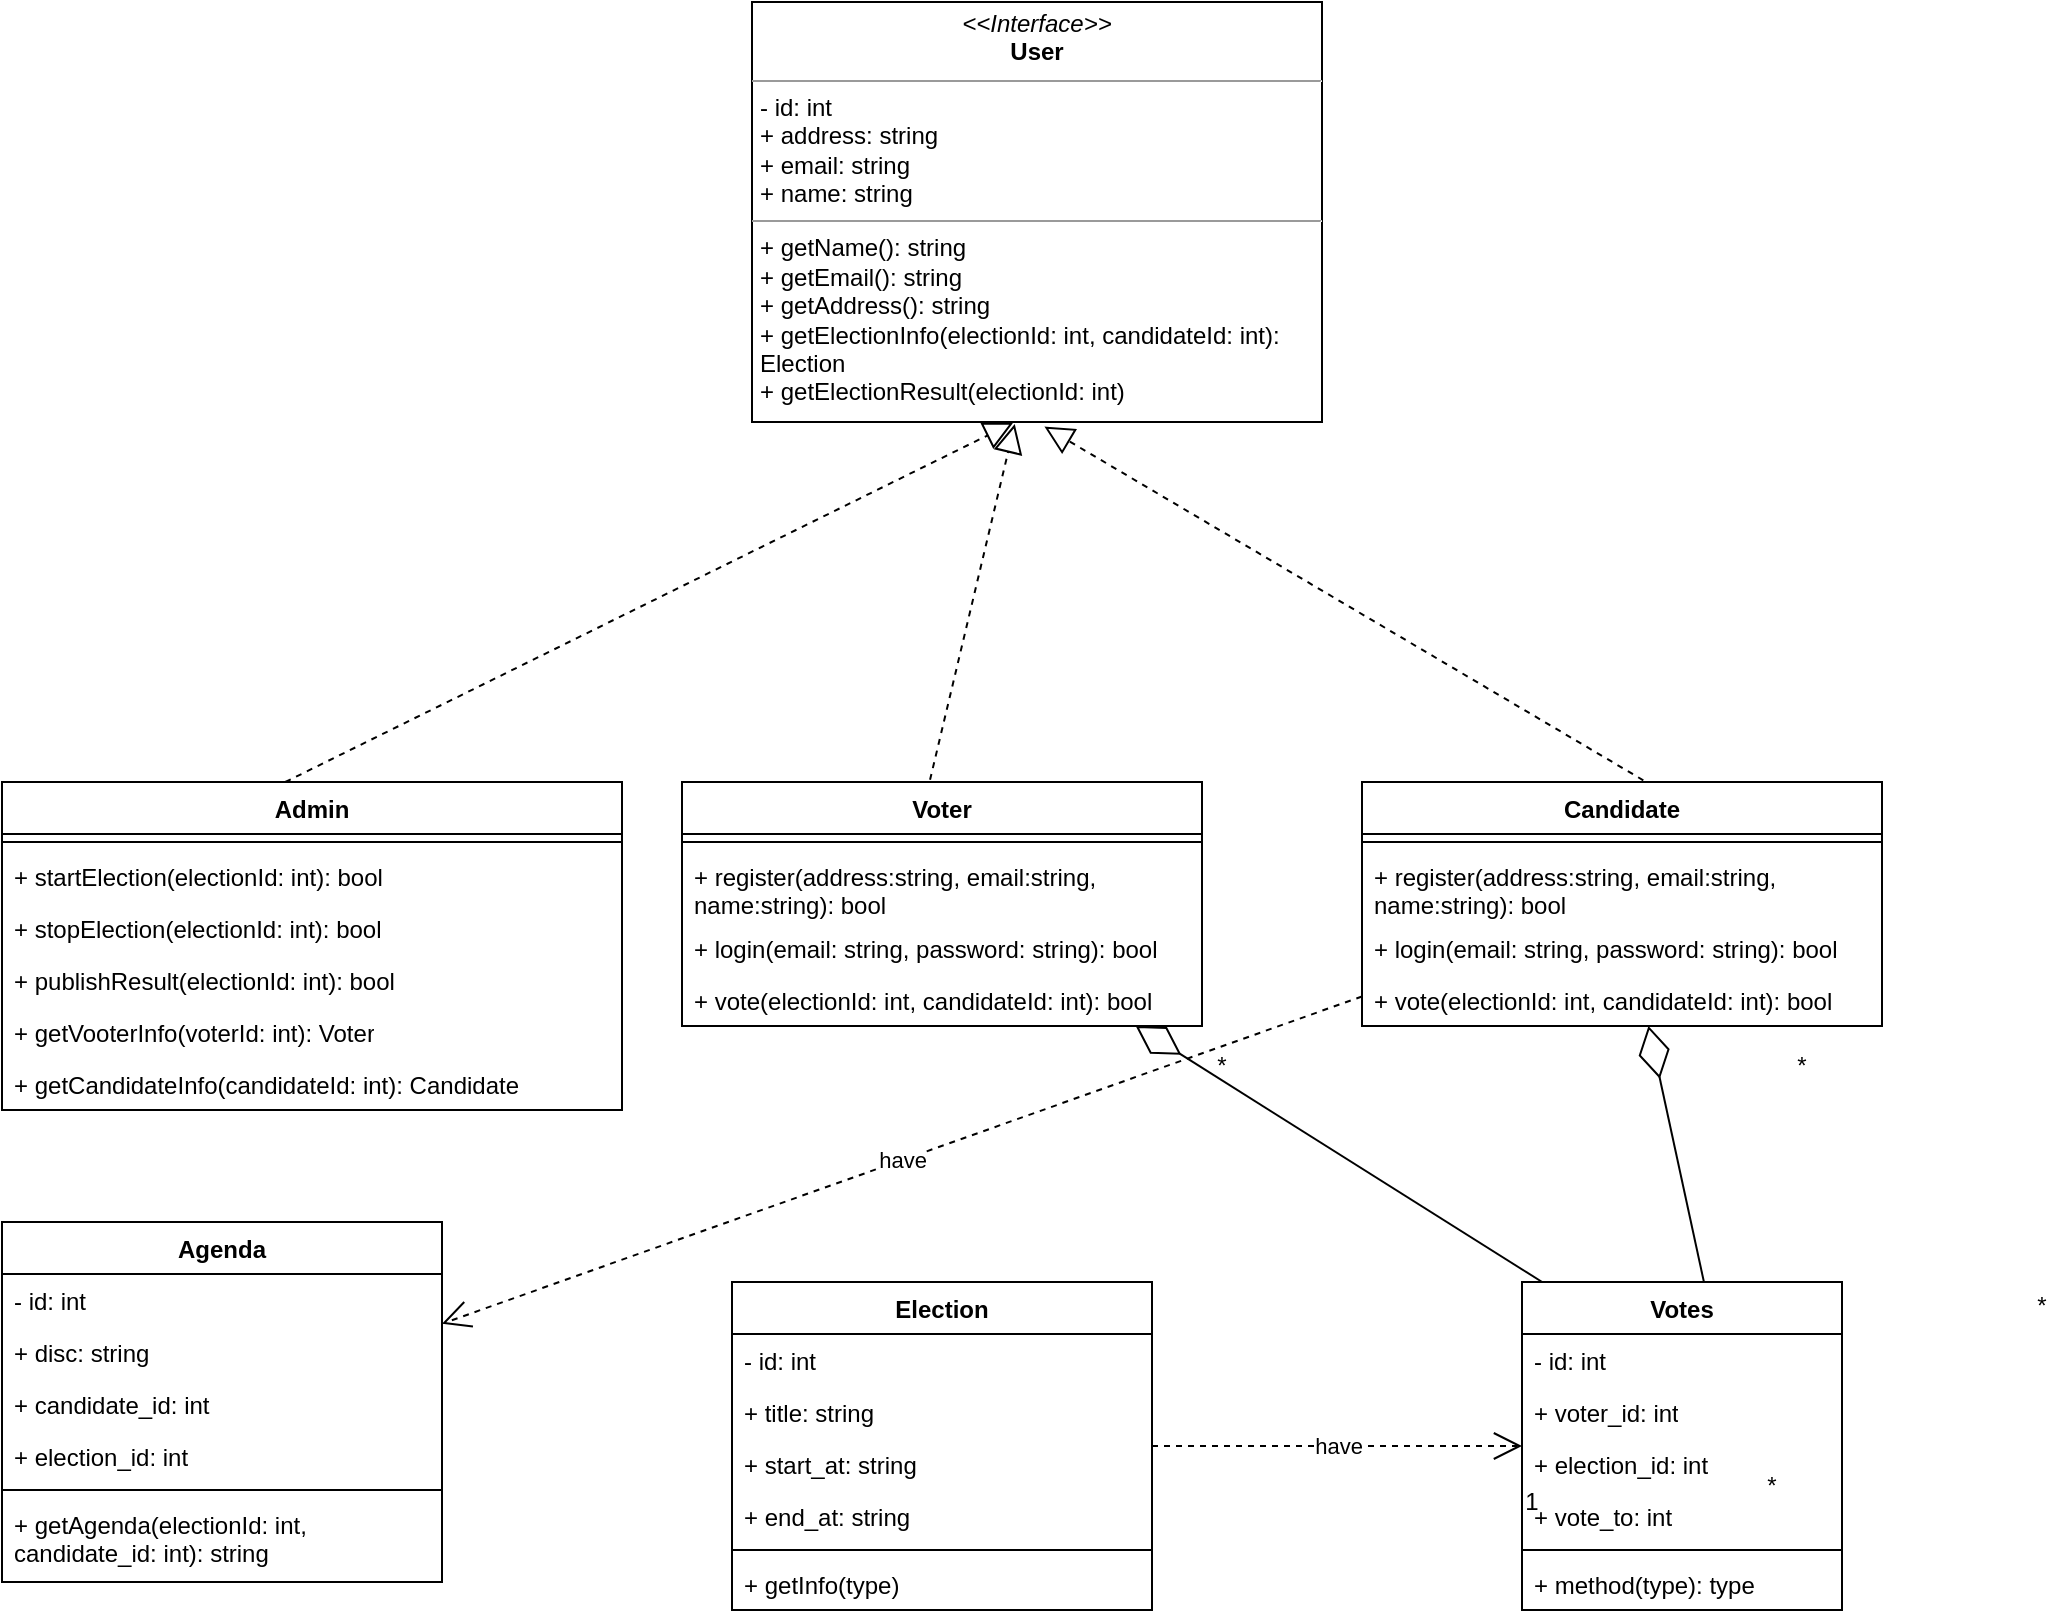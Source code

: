 <mxfile version="21.0.6" type="google"><diagram name="Page-1" id="52gBdgf18vYkpbrAYdEx"><mxGraphModel grid="1" page="1" gridSize="10" guides="1" tooltips="1" connect="1" arrows="1" fold="1" pageScale="1" pageWidth="850" pageHeight="1100" math="0" shadow="0"><root><mxCell id="0"/><mxCell id="1" parent="0"/><mxCell id="yXXBC3MB4iRtvNqVZ5Zd-7" value="Admin" style="swimlane;fontStyle=1;align=center;verticalAlign=top;childLayout=stackLayout;horizontal=1;startSize=26;horizontalStack=0;resizeParent=1;resizeParentMax=0;resizeLast=0;collapsible=1;marginBottom=0;whiteSpace=wrap;html=1;" vertex="1" parent="1"><mxGeometry y="370" width="310" height="164" as="geometry"/></mxCell><mxCell id="yXXBC3MB4iRtvNqVZ5Zd-9" value="" style="line;strokeWidth=1;fillColor=none;align=left;verticalAlign=middle;spacingTop=-1;spacingLeft=3;spacingRight=3;rotatable=0;labelPosition=right;points=[];portConstraint=eastwest;strokeColor=inherit;" vertex="1" parent="yXXBC3MB4iRtvNqVZ5Zd-7"><mxGeometry y="26" width="310" height="8" as="geometry"/></mxCell><mxCell id="yXXBC3MB4iRtvNqVZ5Zd-18" value="+ startElection(electionId: int): bool" style="text;strokeColor=none;fillColor=none;align=left;verticalAlign=top;spacingLeft=4;spacingRight=4;overflow=hidden;rotatable=0;points=[[0,0.5],[1,0.5]];portConstraint=eastwest;whiteSpace=wrap;html=1;" vertex="1" parent="yXXBC3MB4iRtvNqVZ5Zd-7"><mxGeometry y="34" width="310" height="26" as="geometry"/></mxCell><mxCell id="yXXBC3MB4iRtvNqVZ5Zd-19" value="+ stopElection(electionId: int): bool" style="text;strokeColor=none;fillColor=none;align=left;verticalAlign=top;spacingLeft=4;spacingRight=4;overflow=hidden;rotatable=0;points=[[0,0.5],[1,0.5]];portConstraint=eastwest;whiteSpace=wrap;html=1;" vertex="1" parent="yXXBC3MB4iRtvNqVZ5Zd-7"><mxGeometry y="60" width="310" height="26" as="geometry"/></mxCell><mxCell id="yXXBC3MB4iRtvNqVZ5Zd-68" value="+ publishResult(electionId: int): bool" style="text;strokeColor=none;fillColor=none;align=left;verticalAlign=top;spacingLeft=4;spacingRight=4;overflow=hidden;rotatable=0;points=[[0,0.5],[1,0.5]];portConstraint=eastwest;whiteSpace=wrap;html=1;" vertex="1" parent="yXXBC3MB4iRtvNqVZ5Zd-7"><mxGeometry y="86" width="310" height="26" as="geometry"/></mxCell><mxCell id="yXXBC3MB4iRtvNqVZ5Zd-69" value="+ getVooterInfo(voterId: int): Voter" style="text;strokeColor=none;fillColor=none;align=left;verticalAlign=top;spacingLeft=4;spacingRight=4;overflow=hidden;rotatable=0;points=[[0,0.5],[1,0.5]];portConstraint=eastwest;whiteSpace=wrap;html=1;" vertex="1" parent="yXXBC3MB4iRtvNqVZ5Zd-7"><mxGeometry y="112" width="310" height="26" as="geometry"/></mxCell><mxCell id="yXXBC3MB4iRtvNqVZ5Zd-70" value="+ getCandidateInfo(candidateId: int): Candidate" style="text;strokeColor=none;fillColor=none;align=left;verticalAlign=top;spacingLeft=4;spacingRight=4;overflow=hidden;rotatable=0;points=[[0,0.5],[1,0.5]];portConstraint=eastwest;whiteSpace=wrap;html=1;" vertex="1" parent="yXXBC3MB4iRtvNqVZ5Zd-7"><mxGeometry y="138" width="310" height="26" as="geometry"/></mxCell><mxCell id="yXXBC3MB4iRtvNqVZ5Zd-13" value="&lt;p style=&quot;margin:0px;margin-top:4px;text-align:center;&quot;&gt;&lt;i&gt;&amp;lt;&amp;lt;Interface&amp;gt;&amp;gt;&lt;/i&gt;&lt;br&gt;&lt;b&gt;User&lt;/b&gt;&lt;/p&gt;&lt;hr size=&quot;1&quot;&gt;&lt;p style=&quot;margin:0px;margin-left:4px;&quot;&gt;- id: int&lt;br&gt;+ address: string&lt;/p&gt;&lt;p style=&quot;margin:0px;margin-left:4px;&quot;&gt;+ email: string&lt;/p&gt;&lt;p style=&quot;margin:0px;margin-left:4px;&quot;&gt;+ name: string&lt;/p&gt;&lt;hr size=&quot;1&quot;&gt;&lt;p style=&quot;margin:0px;margin-left:4px;&quot;&gt;+ getName(): string&lt;br&gt;+ getEmail(): string&lt;/p&gt;&lt;p style=&quot;margin:0px;margin-left:4px;&quot;&gt;+ getAddress(): string&lt;/p&gt;&lt;p style=&quot;margin:0px;margin-left:4px;&quot;&gt;+ getElectionInfo(electionId: int, candidateId: int): Election&lt;/p&gt;&lt;p style=&quot;margin:0px;margin-left:4px;&quot;&gt;+ getElectionResult(electionId: int)&lt;/p&gt;" style="verticalAlign=top;align=left;overflow=fill;fontSize=12;fontFamily=Helvetica;html=1;whiteSpace=wrap;" vertex="1" parent="1"><mxGeometry x="375" y="-20" width="285" height="210" as="geometry"/></mxCell><mxCell id="yXXBC3MB4iRtvNqVZ5Zd-16" value="" style="endArrow=block;dashed=1;endFill=0;endSize=12;html=1;rounded=0;entryX=0.458;entryY=1.002;entryDx=0;entryDy=0;entryPerimeter=0;exitX=0.457;exitY=0;exitDx=0;exitDy=0;exitPerimeter=0;" edge="1" parent="1" source="yXXBC3MB4iRtvNqVZ5Zd-7" target="yXXBC3MB4iRtvNqVZ5Zd-13"><mxGeometry width="160" relative="1" as="geometry"><mxPoint x="280" y="350" as="sourcePoint"/><mxPoint x="440" y="350" as="targetPoint"/></mxGeometry></mxCell><mxCell id="yXXBC3MB4iRtvNqVZ5Zd-20" value="Voter" style="swimlane;fontStyle=1;align=center;verticalAlign=top;childLayout=stackLayout;horizontal=1;startSize=26;horizontalStack=0;resizeParent=1;resizeParentMax=0;resizeLast=0;collapsible=1;marginBottom=0;whiteSpace=wrap;html=1;" vertex="1" parent="1"><mxGeometry x="340" y="370" width="260" height="122" as="geometry"/></mxCell><mxCell id="yXXBC3MB4iRtvNqVZ5Zd-21" value="" style="line;strokeWidth=1;fillColor=none;align=left;verticalAlign=middle;spacingTop=-1;spacingLeft=3;spacingRight=3;rotatable=0;labelPosition=right;points=[];portConstraint=eastwest;strokeColor=inherit;" vertex="1" parent="yXXBC3MB4iRtvNqVZ5Zd-20"><mxGeometry y="26" width="260" height="8" as="geometry"/></mxCell><mxCell id="yXXBC3MB4iRtvNqVZ5Zd-22" value="+ register(address:string, email:string, name:string): bool" style="text;strokeColor=none;fillColor=none;align=left;verticalAlign=top;spacingLeft=4;spacingRight=4;overflow=hidden;rotatable=0;points=[[0,0.5],[1,0.5]];portConstraint=eastwest;whiteSpace=wrap;html=1;" vertex="1" parent="yXXBC3MB4iRtvNqVZ5Zd-20"><mxGeometry y="34" width="260" height="36" as="geometry"/></mxCell><mxCell id="yXXBC3MB4iRtvNqVZ5Zd-23" value="+ login(email: string, password: string): bool" style="text;strokeColor=none;fillColor=none;align=left;verticalAlign=top;spacingLeft=4;spacingRight=4;overflow=hidden;rotatable=0;points=[[0,0.5],[1,0.5]];portConstraint=eastwest;whiteSpace=wrap;html=1;" vertex="1" parent="yXXBC3MB4iRtvNqVZ5Zd-20"><mxGeometry y="70" width="260" height="26" as="geometry"/></mxCell><mxCell id="yXXBC3MB4iRtvNqVZ5Zd-71" value="+ vote(electionId: int, candidateId: int): bool" style="text;strokeColor=none;fillColor=none;align=left;verticalAlign=top;spacingLeft=4;spacingRight=4;overflow=hidden;rotatable=0;points=[[0,0.5],[1,0.5]];portConstraint=eastwest;whiteSpace=wrap;html=1;" vertex="1" parent="yXXBC3MB4iRtvNqVZ5Zd-20"><mxGeometry y="96" width="260" height="26" as="geometry"/></mxCell><mxCell id="yXXBC3MB4iRtvNqVZ5Zd-25" value="" style="endArrow=block;dashed=1;endFill=0;endSize=12;html=1;rounded=0;exitX=0.477;exitY=-0.009;exitDx=0;exitDy=0;exitPerimeter=0;entryX=0.461;entryY=1.005;entryDx=0;entryDy=0;entryPerimeter=0;" edge="1" parent="1" source="yXXBC3MB4iRtvNqVZ5Zd-20" target="yXXBC3MB4iRtvNqVZ5Zd-13"><mxGeometry width="160" relative="1" as="geometry"><mxPoint x="310" y="270" as="sourcePoint"/><mxPoint x="470" y="270" as="targetPoint"/></mxGeometry></mxCell><mxCell id="yXXBC3MB4iRtvNqVZ5Zd-26" value="Candidate" style="swimlane;fontStyle=1;align=center;verticalAlign=top;childLayout=stackLayout;horizontal=1;startSize=26;horizontalStack=0;resizeParent=1;resizeParentMax=0;resizeLast=0;collapsible=1;marginBottom=0;whiteSpace=wrap;html=1;" vertex="1" parent="1"><mxGeometry x="680" y="370" width="260" height="122" as="geometry"/></mxCell><mxCell id="yXXBC3MB4iRtvNqVZ5Zd-27" value="" style="line;strokeWidth=1;fillColor=none;align=left;verticalAlign=middle;spacingTop=-1;spacingLeft=3;spacingRight=3;rotatable=0;labelPosition=right;points=[];portConstraint=eastwest;strokeColor=inherit;" vertex="1" parent="yXXBC3MB4iRtvNqVZ5Zd-26"><mxGeometry y="26" width="260" height="8" as="geometry"/></mxCell><mxCell id="yXXBC3MB4iRtvNqVZ5Zd-28" value="+ register(address:string, email:string, name:string): bool" style="text;strokeColor=none;fillColor=none;align=left;verticalAlign=top;spacingLeft=4;spacingRight=4;overflow=hidden;rotatable=0;points=[[0,0.5],[1,0.5]];portConstraint=eastwest;whiteSpace=wrap;html=1;" vertex="1" parent="yXXBC3MB4iRtvNqVZ5Zd-26"><mxGeometry y="34" width="260" height="36" as="geometry"/></mxCell><mxCell id="yXXBC3MB4iRtvNqVZ5Zd-29" value="+ login(email: string, password: string): bool" style="text;strokeColor=none;fillColor=none;align=left;verticalAlign=top;spacingLeft=4;spacingRight=4;overflow=hidden;rotatable=0;points=[[0,0.5],[1,0.5]];portConstraint=eastwest;whiteSpace=wrap;html=1;" vertex="1" parent="yXXBC3MB4iRtvNqVZ5Zd-26"><mxGeometry y="70" width="260" height="26" as="geometry"/></mxCell><mxCell id="yXXBC3MB4iRtvNqVZ5Zd-30" value="+ vote(electionId: int, candidateId: int): bool" style="text;strokeColor=none;fillColor=none;align=left;verticalAlign=top;spacingLeft=4;spacingRight=4;overflow=hidden;rotatable=0;points=[[0,0.5],[1,0.5]];portConstraint=eastwest;whiteSpace=wrap;html=1;" vertex="1" parent="yXXBC3MB4iRtvNqVZ5Zd-26"><mxGeometry y="96" width="260" height="26" as="geometry"/></mxCell><mxCell id="yXXBC3MB4iRtvNqVZ5Zd-31" value="" style="endArrow=block;dashed=1;endFill=0;endSize=12;html=1;rounded=0;exitX=0.541;exitY=-0.007;exitDx=0;exitDy=0;exitPerimeter=0;entryX=0.513;entryY=1.011;entryDx=0;entryDy=0;entryPerimeter=0;" edge="1" parent="1" source="yXXBC3MB4iRtvNqVZ5Zd-26" target="yXXBC3MB4iRtvNqVZ5Zd-13"><mxGeometry width="160" relative="1" as="geometry"><mxPoint x="360" y="250" as="sourcePoint"/><mxPoint x="340" y="210" as="targetPoint"/></mxGeometry></mxCell><mxCell id="yXXBC3MB4iRtvNqVZ5Zd-32" value="Agenda" style="swimlane;fontStyle=1;align=center;verticalAlign=top;childLayout=stackLayout;horizontal=1;startSize=26;horizontalStack=0;resizeParent=1;resizeParentMax=0;resizeLast=0;collapsible=1;marginBottom=0;whiteSpace=wrap;html=1;" vertex="1" parent="1"><mxGeometry y="590" width="220" height="180" as="geometry"/></mxCell><mxCell id="yXXBC3MB4iRtvNqVZ5Zd-36" value="- id: int" style="text;strokeColor=none;fillColor=none;align=left;verticalAlign=top;spacingLeft=4;spacingRight=4;overflow=hidden;rotatable=0;points=[[0,0.5],[1,0.5]];portConstraint=eastwest;whiteSpace=wrap;html=1;" vertex="1" parent="yXXBC3MB4iRtvNqVZ5Zd-32"><mxGeometry y="26" width="220" height="26" as="geometry"/></mxCell><mxCell id="yXXBC3MB4iRtvNqVZ5Zd-37" value="+ disc: string" style="text;strokeColor=none;fillColor=none;align=left;verticalAlign=top;spacingLeft=4;spacingRight=4;overflow=hidden;rotatable=0;points=[[0,0.5],[1,0.5]];portConstraint=eastwest;whiteSpace=wrap;html=1;" vertex="1" parent="yXXBC3MB4iRtvNqVZ5Zd-32"><mxGeometry y="52" width="220" height="26" as="geometry"/></mxCell><mxCell id="yXXBC3MB4iRtvNqVZ5Zd-33" value="+ candidate_id: int" style="text;strokeColor=none;fillColor=none;align=left;verticalAlign=top;spacingLeft=4;spacingRight=4;overflow=hidden;rotatable=0;points=[[0,0.5],[1,0.5]];portConstraint=eastwest;whiteSpace=wrap;html=1;" vertex="1" parent="yXXBC3MB4iRtvNqVZ5Zd-32"><mxGeometry y="78" width="220" height="26" as="geometry"/></mxCell><mxCell id="yXXBC3MB4iRtvNqVZ5Zd-38" value="+ election_id: int" style="text;strokeColor=none;fillColor=none;align=left;verticalAlign=top;spacingLeft=4;spacingRight=4;overflow=hidden;rotatable=0;points=[[0,0.5],[1,0.5]];portConstraint=eastwest;whiteSpace=wrap;html=1;" vertex="1" parent="yXXBC3MB4iRtvNqVZ5Zd-32"><mxGeometry y="104" width="220" height="26" as="geometry"/></mxCell><mxCell id="yXXBC3MB4iRtvNqVZ5Zd-34" value="" style="line;strokeWidth=1;fillColor=none;align=left;verticalAlign=middle;spacingTop=-1;spacingLeft=3;spacingRight=3;rotatable=0;labelPosition=right;points=[];portConstraint=eastwest;strokeColor=inherit;" vertex="1" parent="yXXBC3MB4iRtvNqVZ5Zd-32"><mxGeometry y="130" width="220" height="8" as="geometry"/></mxCell><mxCell id="yXXBC3MB4iRtvNqVZ5Zd-35" value="+ getAgenda(electionId: int, candidate_id: int): string" style="text;strokeColor=none;fillColor=none;align=left;verticalAlign=top;spacingLeft=4;spacingRight=4;overflow=hidden;rotatable=0;points=[[0,0.5],[1,0.5]];portConstraint=eastwest;whiteSpace=wrap;html=1;" vertex="1" parent="yXXBC3MB4iRtvNqVZ5Zd-32"><mxGeometry y="138" width="220" height="42" as="geometry"/></mxCell><mxCell id="yXXBC3MB4iRtvNqVZ5Zd-39" value="Election" style="swimlane;fontStyle=1;align=center;verticalAlign=top;childLayout=stackLayout;horizontal=1;startSize=26;horizontalStack=0;resizeParent=1;resizeParentMax=0;resizeLast=0;collapsible=1;marginBottom=0;whiteSpace=wrap;html=1;" vertex="1" parent="1"><mxGeometry x="365" y="620" width="210" height="164" as="geometry"/></mxCell><mxCell id="yXXBC3MB4iRtvNqVZ5Zd-40" value="- id: int" style="text;strokeColor=none;fillColor=none;align=left;verticalAlign=top;spacingLeft=4;spacingRight=4;overflow=hidden;rotatable=0;points=[[0,0.5],[1,0.5]];portConstraint=eastwest;whiteSpace=wrap;html=1;" vertex="1" parent="yXXBC3MB4iRtvNqVZ5Zd-39"><mxGeometry y="26" width="210" height="26" as="geometry"/></mxCell><mxCell id="yXXBC3MB4iRtvNqVZ5Zd-43" value="+ title: string" style="text;strokeColor=none;fillColor=none;align=left;verticalAlign=top;spacingLeft=4;spacingRight=4;overflow=hidden;rotatable=0;points=[[0,0.5],[1,0.5]];portConstraint=eastwest;whiteSpace=wrap;html=1;" vertex="1" parent="yXXBC3MB4iRtvNqVZ5Zd-39"><mxGeometry y="52" width="210" height="26" as="geometry"/></mxCell><mxCell id="yXXBC3MB4iRtvNqVZ5Zd-46" value="+ start_at: string" style="text;strokeColor=none;fillColor=none;align=left;verticalAlign=top;spacingLeft=4;spacingRight=4;overflow=hidden;rotatable=0;points=[[0,0.5],[1,0.5]];portConstraint=eastwest;whiteSpace=wrap;html=1;" vertex="1" parent="yXXBC3MB4iRtvNqVZ5Zd-39"><mxGeometry y="78" width="210" height="26" as="geometry"/></mxCell><mxCell id="yXXBC3MB4iRtvNqVZ5Zd-45" value="+ end_at: string" style="text;strokeColor=none;fillColor=none;align=left;verticalAlign=top;spacingLeft=4;spacingRight=4;overflow=hidden;rotatable=0;points=[[0,0.5],[1,0.5]];portConstraint=eastwest;whiteSpace=wrap;html=1;" vertex="1" parent="yXXBC3MB4iRtvNqVZ5Zd-39"><mxGeometry y="104" width="210" height="26" as="geometry"/></mxCell><mxCell id="yXXBC3MB4iRtvNqVZ5Zd-41" value="" style="line;strokeWidth=1;fillColor=none;align=left;verticalAlign=middle;spacingTop=-1;spacingLeft=3;spacingRight=3;rotatable=0;labelPosition=right;points=[];portConstraint=eastwest;strokeColor=inherit;" vertex="1" parent="yXXBC3MB4iRtvNqVZ5Zd-39"><mxGeometry y="130" width="210" height="8" as="geometry"/></mxCell><mxCell id="yXXBC3MB4iRtvNqVZ5Zd-42" value="+ getInfo(type)" style="text;strokeColor=none;fillColor=none;align=left;verticalAlign=top;spacingLeft=4;spacingRight=4;overflow=hidden;rotatable=0;points=[[0,0.5],[1,0.5]];portConstraint=eastwest;whiteSpace=wrap;html=1;" vertex="1" parent="yXXBC3MB4iRtvNqVZ5Zd-39"><mxGeometry y="138" width="210" height="26" as="geometry"/></mxCell><mxCell id="yXXBC3MB4iRtvNqVZ5Zd-54" value="have" style="endArrow=open;endSize=12;dashed=1;html=1;rounded=0;" edge="1" parent="1" source="yXXBC3MB4iRtvNqVZ5Zd-26" target="yXXBC3MB4iRtvNqVZ5Zd-32"><mxGeometry width="160" relative="1" as="geometry"><mxPoint x="910" y="330" as="sourcePoint"/><mxPoint x="1070" y="330" as="targetPoint"/></mxGeometry></mxCell><mxCell id="yXXBC3MB4iRtvNqVZ5Zd-81" value="" style="group" connectable="0" vertex="1" parent="1"><mxGeometry x="600" y="504" width="320" height="280" as="geometry"/></mxCell><mxCell id="yXXBC3MB4iRtvNqVZ5Zd-75" value="*" style="text;html=1;strokeColor=none;fillColor=none;align=center;verticalAlign=middle;whiteSpace=wrap;rounded=0;" vertex="1" parent="yXXBC3MB4iRtvNqVZ5Zd-81"><mxGeometry width="20" height="16" as="geometry"/></mxCell><mxCell id="yXXBC3MB4iRtvNqVZ5Zd-77" value="*" style="text;html=1;strokeColor=none;fillColor=none;align=center;verticalAlign=middle;whiteSpace=wrap;rounded=0;" vertex="1" parent="yXXBC3MB4iRtvNqVZ5Zd-81"><mxGeometry x="290" y="136" width="20" height="10" as="geometry"/></mxCell><mxCell id="yXXBC3MB4iRtvNqVZ5Zd-47" value="Votes" style="swimlane;fontStyle=1;align=center;verticalAlign=top;childLayout=stackLayout;horizontal=1;startSize=26;horizontalStack=0;resizeParent=1;resizeParentMax=0;resizeLast=0;collapsible=1;marginBottom=0;whiteSpace=wrap;html=1;" vertex="1" parent="yXXBC3MB4iRtvNqVZ5Zd-81"><mxGeometry x="160" y="116" width="160" height="164" as="geometry"/></mxCell><mxCell id="yXXBC3MB4iRtvNqVZ5Zd-48" value="- id: int" style="text;strokeColor=none;fillColor=none;align=left;verticalAlign=top;spacingLeft=4;spacingRight=4;overflow=hidden;rotatable=0;points=[[0,0.5],[1,0.5]];portConstraint=eastwest;whiteSpace=wrap;html=1;" vertex="1" parent="yXXBC3MB4iRtvNqVZ5Zd-47"><mxGeometry y="26" width="160" height="26" as="geometry"/></mxCell><mxCell id="yXXBC3MB4iRtvNqVZ5Zd-53" value="+ voter_id: int" style="text;strokeColor=none;fillColor=none;align=left;verticalAlign=top;spacingLeft=4;spacingRight=4;overflow=hidden;rotatable=0;points=[[0,0.5],[1,0.5]];portConstraint=eastwest;whiteSpace=wrap;html=1;" vertex="1" parent="yXXBC3MB4iRtvNqVZ5Zd-47"><mxGeometry y="52" width="160" height="26" as="geometry"/></mxCell><mxCell id="yXXBC3MB4iRtvNqVZ5Zd-51" value="+ election_id: int" style="text;strokeColor=none;fillColor=none;align=left;verticalAlign=top;spacingLeft=4;spacingRight=4;overflow=hidden;rotatable=0;points=[[0,0.5],[1,0.5]];portConstraint=eastwest;whiteSpace=wrap;html=1;" vertex="1" parent="yXXBC3MB4iRtvNqVZ5Zd-47"><mxGeometry y="78" width="160" height="26" as="geometry"/></mxCell><mxCell id="yXXBC3MB4iRtvNqVZ5Zd-52" value="+ vote_to: int" style="text;strokeColor=none;fillColor=none;align=left;verticalAlign=top;spacingLeft=4;spacingRight=4;overflow=hidden;rotatable=0;points=[[0,0.5],[1,0.5]];portConstraint=eastwest;whiteSpace=wrap;html=1;" vertex="1" parent="yXXBC3MB4iRtvNqVZ5Zd-47"><mxGeometry y="104" width="160" height="26" as="geometry"/></mxCell><mxCell id="yXXBC3MB4iRtvNqVZ5Zd-49" value="" style="line;strokeWidth=1;fillColor=none;align=left;verticalAlign=middle;spacingTop=-1;spacingLeft=3;spacingRight=3;rotatable=0;labelPosition=right;points=[];portConstraint=eastwest;strokeColor=inherit;" vertex="1" parent="yXXBC3MB4iRtvNqVZ5Zd-47"><mxGeometry y="130" width="160" height="8" as="geometry"/></mxCell><mxCell id="yXXBC3MB4iRtvNqVZ5Zd-50" value="+ method(type): type" style="text;strokeColor=none;fillColor=none;align=left;verticalAlign=top;spacingLeft=4;spacingRight=4;overflow=hidden;rotatable=0;points=[[0,0.5],[1,0.5]];portConstraint=eastwest;whiteSpace=wrap;html=1;" vertex="1" parent="yXXBC3MB4iRtvNqVZ5Zd-47"><mxGeometry y="138" width="160" height="26" as="geometry"/></mxCell><mxCell id="yXXBC3MB4iRtvNqVZ5Zd-82" value="" style="group" connectable="0" vertex="1" parent="1"><mxGeometry x="890" y="504" width="140" height="136" as="geometry"/></mxCell><mxCell id="yXXBC3MB4iRtvNqVZ5Zd-78" value="*" style="text;html=1;strokeColor=none;fillColor=none;align=center;verticalAlign=middle;whiteSpace=wrap;rounded=0;" vertex="1" parent="yXXBC3MB4iRtvNqVZ5Zd-82"><mxGeometry width="20" height="16" as="geometry"/></mxCell><mxCell id="yXXBC3MB4iRtvNqVZ5Zd-79" value="*" style="text;html=1;strokeColor=none;fillColor=none;align=center;verticalAlign=middle;whiteSpace=wrap;rounded=0;" vertex="1" parent="yXXBC3MB4iRtvNqVZ5Zd-82"><mxGeometry x="120" y="120" width="20" height="16" as="geometry"/></mxCell><mxCell id="yXXBC3MB4iRtvNqVZ5Zd-83" value="" style="group" connectable="0" vertex="1" parent="1"><mxGeometry x="750" y="712" width="150" height="28" as="geometry"/></mxCell><mxCell id="yXXBC3MB4iRtvNqVZ5Zd-64" value="*" style="text;html=1;strokeColor=none;fillColor=none;align=center;verticalAlign=middle;whiteSpace=wrap;rounded=0;" vertex="1" parent="yXXBC3MB4iRtvNqVZ5Zd-83"><mxGeometry x="120" width="30" height="20" as="geometry"/></mxCell><mxCell id="yXXBC3MB4iRtvNqVZ5Zd-65" value="1" style="text;html=1;strokeColor=none;fillColor=none;align=center;verticalAlign=middle;whiteSpace=wrap;rounded=0;" vertex="1" parent="yXXBC3MB4iRtvNqVZ5Zd-83"><mxGeometry y="8" width="30" height="20" as="geometry"/></mxCell><mxCell id="yXXBC3MB4iRtvNqVZ5Zd-66" value="" style="endArrow=diamondThin;endFill=0;endSize=24;html=1;rounded=0;exitX=0.063;exitY=0;exitDx=0;exitDy=0;exitPerimeter=0;" edge="1" parent="1" source="yXXBC3MB4iRtvNqVZ5Zd-47" target="yXXBC3MB4iRtvNqVZ5Zd-20"><mxGeometry width="160" relative="1" as="geometry"><mxPoint x="840" y="570" as="sourcePoint"/><mxPoint x="1000" y="570" as="targetPoint"/></mxGeometry></mxCell><mxCell id="yXXBC3MB4iRtvNqVZ5Zd-67" value="" style="endArrow=diamondThin;endFill=0;endSize=24;html=1;rounded=0;exitX=0.569;exitY=0.002;exitDx=0;exitDy=0;exitPerimeter=0;" edge="1" parent="1" source="yXXBC3MB4iRtvNqVZ5Zd-47" target="yXXBC3MB4iRtvNqVZ5Zd-26"><mxGeometry width="160" relative="1" as="geometry"><mxPoint x="840" y="570" as="sourcePoint"/><mxPoint x="1000" y="570" as="targetPoint"/></mxGeometry></mxCell><mxCell id="yXXBC3MB4iRtvNqVZ5Zd-63" value="have" style="endArrow=open;endSize=12;dashed=1;html=1;rounded=0;" edge="1" parent="1" source="yXXBC3MB4iRtvNqVZ5Zd-39" target="yXXBC3MB4iRtvNqVZ5Zd-47"><mxGeometry width="160" relative="1" as="geometry"><mxPoint x="870" y="660" as="sourcePoint"/><mxPoint x="1030" y="660" as="targetPoint"/></mxGeometry></mxCell></root></mxGraphModel></diagram></mxfile>
